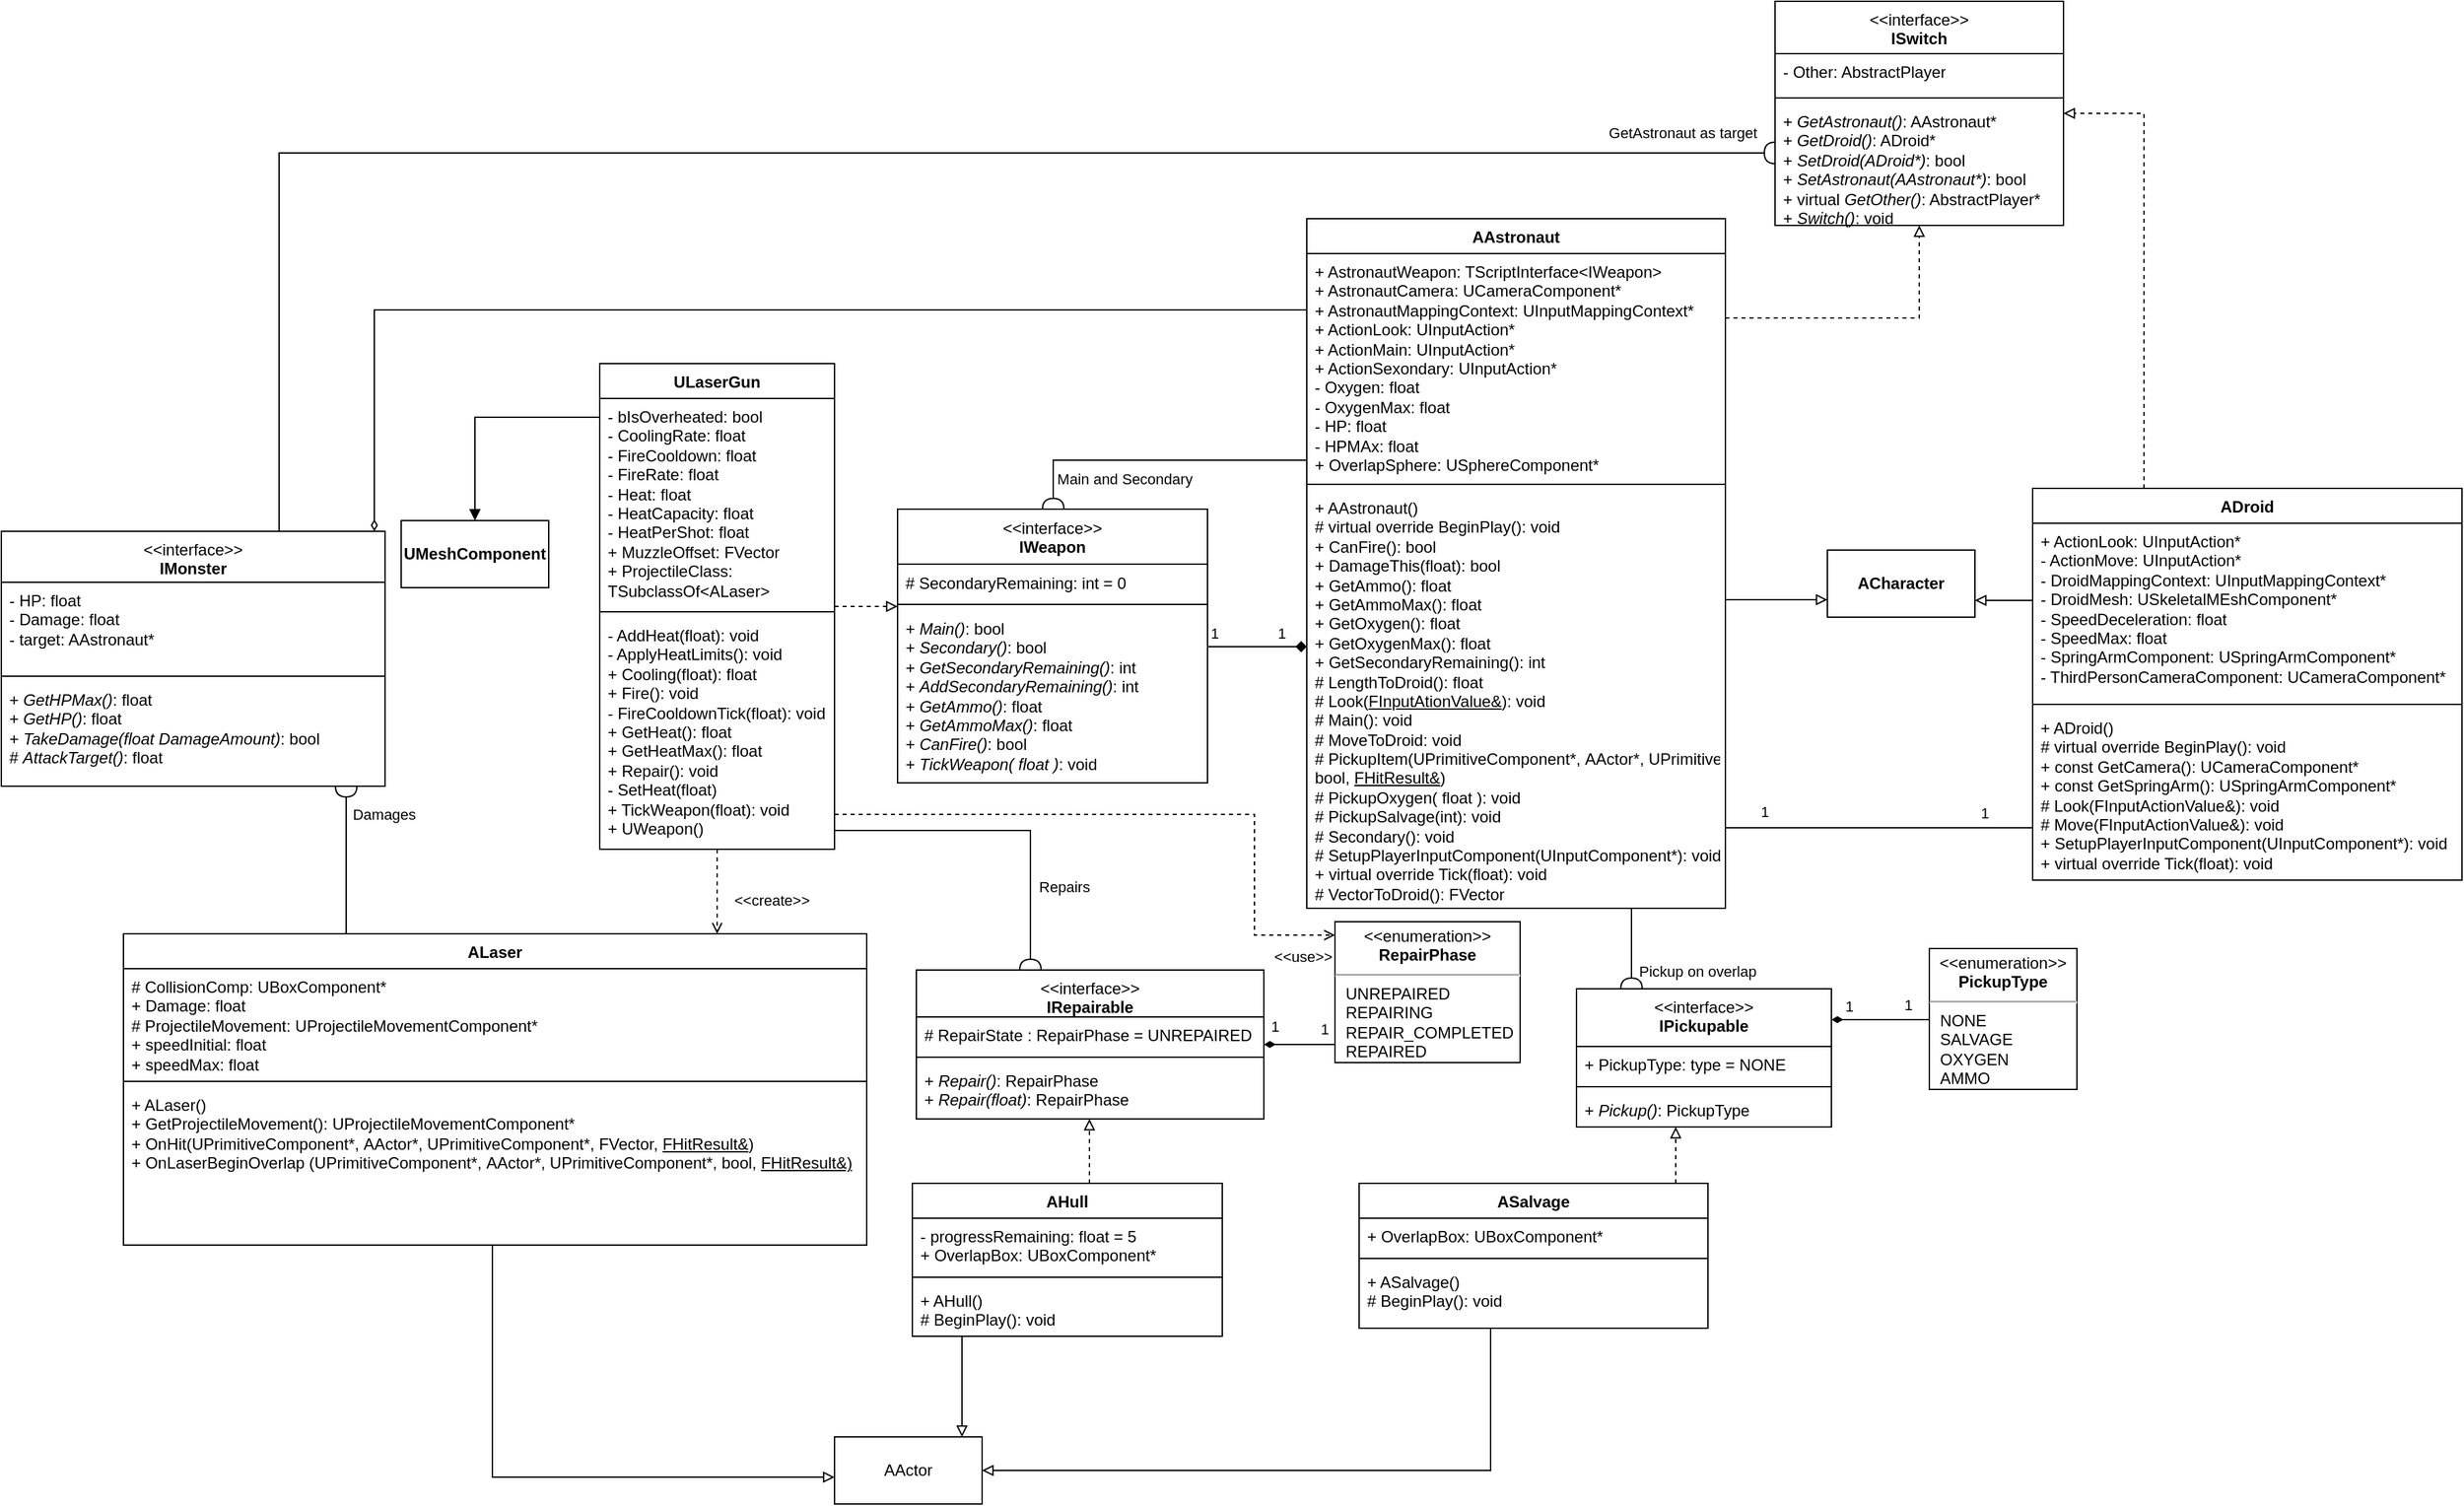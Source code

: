 <mxfile version="24.3.1" type="github">
  <diagram name="Page-1" id="c4acf3e9-155e-7222-9cf6-157b1a14988f">
    <mxGraphModel dx="1878" dy="951" grid="0" gridSize="10" guides="1" tooltips="1" connect="1" arrows="1" fold="1" page="1" pageScale="1" pageWidth="3000" pageHeight="3000" background="none" math="0" shadow="0">
      <root>
        <mxCell id="0" />
        <mxCell id="1" parent="0" />
        <mxCell id="GjGzNpZ6_2Urf7ul3NtA-14" style="edgeStyle=orthogonalEdgeStyle;rounded=0;orthogonalLoop=1;jettySize=auto;html=1;endArrow=block;endFill=0;dashed=1;" parent="1" source="v89CsdgLvt-2hcjP8UX0-1" target="GjGzNpZ6_2Urf7ul3NtA-9" edge="1">
          <mxGeometry relative="1" as="geometry">
            <Array as="points">
              <mxPoint x="1559" y="250" />
              <mxPoint x="1559" y="250" />
            </Array>
          </mxGeometry>
        </mxCell>
        <mxCell id="5UMAS7-7MxUsGcrUEy_Y-5" style="edgeStyle=orthogonalEdgeStyle;rounded=0;orthogonalLoop=1;jettySize=auto;html=1;endArrow=none;endFill=0;startArrow=diamond;startFill=1;" parent="1" source="v89CsdgLvt-2hcjP8UX0-1" target="33zR9iVu8BZnM99QqH7n-1" edge="1">
          <mxGeometry relative="1" as="geometry">
            <Array as="points">
              <mxPoint x="1272" y="495" />
              <mxPoint x="1272" y="495" />
            </Array>
          </mxGeometry>
        </mxCell>
        <mxCell id="5UMAS7-7MxUsGcrUEy_Y-7" value="1" style="edgeLabel;html=1;align=center;verticalAlign=middle;resizable=0;points=[];" parent="5UMAS7-7MxUsGcrUEy_Y-5" vertex="1" connectable="0">
          <mxGeometry x="0.877" y="2" relative="1" as="geometry">
            <mxPoint y="-12" as="offset" />
          </mxGeometry>
        </mxCell>
        <mxCell id="33zR9iVu8BZnM99QqH7n-18" value="1" style="edgeLabel;html=1;align=center;verticalAlign=middle;resizable=0;points=[];" vertex="1" connectable="0" parent="5UMAS7-7MxUsGcrUEy_Y-5">
          <mxGeometry x="-0.713" relative="1" as="geometry">
            <mxPoint x="-9" y="-10" as="offset" />
          </mxGeometry>
        </mxCell>
        <mxCell id="5UMAS7-7MxUsGcrUEy_Y-19" style="edgeStyle=orthogonalEdgeStyle;rounded=0;orthogonalLoop=1;jettySize=auto;html=1;endArrow=block;endFill=0;" parent="1" source="v89CsdgLvt-2hcjP8UX0-1" target="5UMAS7-7MxUsGcrUEy_Y-18" edge="1">
          <mxGeometry relative="1" as="geometry">
            <Array as="points">
              <mxPoint x="1652" y="460" />
              <mxPoint x="1652" y="460" />
            </Array>
          </mxGeometry>
        </mxCell>
        <mxCell id="33zR9iVu8BZnM99QqH7n-13" style="edgeStyle=orthogonalEdgeStyle;rounded=0;orthogonalLoop=1;jettySize=auto;html=1;endArrow=none;endFill=0;" edge="1" parent="1" source="v89CsdgLvt-2hcjP8UX0-1" target="GjGzNpZ6_2Urf7ul3NtA-15">
          <mxGeometry relative="1" as="geometry">
            <Array as="points">
              <mxPoint x="1673" y="630" />
              <mxPoint x="1673" y="630" />
            </Array>
          </mxGeometry>
        </mxCell>
        <mxCell id="33zR9iVu8BZnM99QqH7n-16" value="1" style="edgeLabel;html=1;align=center;verticalAlign=middle;resizable=0;points=[];" vertex="1" connectable="0" parent="33zR9iVu8BZnM99QqH7n-13">
          <mxGeometry x="-0.745" y="2" relative="1" as="geometry">
            <mxPoint y="-10" as="offset" />
          </mxGeometry>
        </mxCell>
        <mxCell id="33zR9iVu8BZnM99QqH7n-17" value="1" style="edgeLabel;html=1;align=center;verticalAlign=middle;resizable=0;points=[];" vertex="1" connectable="0" parent="33zR9iVu8BZnM99QqH7n-13">
          <mxGeometry x="0.661" y="3" relative="1" as="geometry">
            <mxPoint x="3" y="-8" as="offset" />
          </mxGeometry>
        </mxCell>
        <mxCell id="33zR9iVu8BZnM99QqH7n-50" style="edgeStyle=orthogonalEdgeStyle;rounded=0;orthogonalLoop=1;jettySize=auto;html=1;endArrow=halfCircle;endFill=0;" edge="1" parent="1" source="v89CsdgLvt-2hcjP8UX0-1" target="33zR9iVu8BZnM99QqH7n-34">
          <mxGeometry relative="1" as="geometry">
            <Array as="points">
              <mxPoint x="1533" y="708" />
              <mxPoint x="1533" y="708" />
            </Array>
          </mxGeometry>
        </mxCell>
        <mxCell id="33zR9iVu8BZnM99QqH7n-51" value="Pickup on overlap" style="edgeLabel;html=1;align=center;verticalAlign=middle;resizable=0;points=[];" vertex="1" connectable="0" parent="33zR9iVu8BZnM99QqH7n-50">
          <mxGeometry x="0.497" y="2" relative="1" as="geometry">
            <mxPoint x="47" y="2" as="offset" />
          </mxGeometry>
        </mxCell>
        <mxCell id="GjGzNpZ6_2Urf7ul3NtA-9" value="&lt;span style=&quot;font-weight: normal;&quot;&gt;&amp;lt;&amp;lt;interface&amp;gt;&amp;gt;&lt;/span&gt;&lt;div&gt;ISwitch&lt;/div&gt;" style="swimlane;fontStyle=1;align=center;verticalAlign=top;childLayout=stackLayout;horizontal=1;startSize=39;horizontalStack=0;resizeParent=1;resizeParentMax=0;resizeLast=0;collapsible=1;marginBottom=0;whiteSpace=wrap;html=1;" parent="1" vertex="1">
          <mxGeometry x="1640" y="14" width="215" height="167" as="geometry" />
        </mxCell>
        <mxCell id="GjGzNpZ6_2Urf7ul3NtA-10" value="- Other: AbstractPlayer" style="text;strokeColor=none;fillColor=none;align=left;verticalAlign=top;spacingLeft=4;spacingRight=4;overflow=hidden;rotatable=0;points=[[0,0.5],[1,0.5]];portConstraint=eastwest;whiteSpace=wrap;html=1;" parent="GjGzNpZ6_2Urf7ul3NtA-9" vertex="1">
          <mxGeometry y="39" width="215" height="29" as="geometry" />
        </mxCell>
        <mxCell id="GjGzNpZ6_2Urf7ul3NtA-11" value="" style="line;strokeWidth=1;fillColor=none;align=left;verticalAlign=middle;spacingTop=-1;spacingLeft=3;spacingRight=3;rotatable=0;labelPosition=right;points=[];portConstraint=eastwest;strokeColor=inherit;" parent="GjGzNpZ6_2Urf7ul3NtA-9" vertex="1">
          <mxGeometry y="68" width="215" height="8" as="geometry" />
        </mxCell>
        <mxCell id="GjGzNpZ6_2Urf7ul3NtA-12" value="+ &lt;i&gt;GetAstronaut()&lt;/i&gt;: AAstronaut*&lt;div&gt;+ &lt;i&gt;GetDroid()&lt;/i&gt;: ADroid*&lt;/div&gt;&lt;div&gt;+ &lt;i&gt;SetDroid(ADroid*)&lt;/i&gt;: bool&lt;/div&gt;&lt;div&gt;+ &lt;i&gt;SetAstronaut(AAstronaut*)&lt;/i&gt;: bool&lt;/div&gt;&lt;div&gt;+ virtual &lt;i&gt;GetOther()&lt;/i&gt;: AbstractPlayer*&lt;/div&gt;&lt;div&gt;+ &lt;i&gt;Switch()&lt;/i&gt;: void&lt;/div&gt;" style="text;strokeColor=none;fillColor=none;align=left;verticalAlign=top;spacingLeft=4;spacingRight=4;overflow=hidden;rotatable=0;points=[[0,0.5],[1,0.5]];portConstraint=eastwest;whiteSpace=wrap;html=1;" parent="GjGzNpZ6_2Urf7ul3NtA-9" vertex="1">
          <mxGeometry y="76" width="215" height="91" as="geometry" />
        </mxCell>
        <mxCell id="GjGzNpZ6_2Urf7ul3NtA-19" style="edgeStyle=orthogonalEdgeStyle;rounded=0;orthogonalLoop=1;jettySize=auto;html=1;endArrow=block;endFill=0;dashed=1;" parent="1" source="GjGzNpZ6_2Urf7ul3NtA-15" target="GjGzNpZ6_2Urf7ul3NtA-9" edge="1">
          <mxGeometry relative="1" as="geometry">
            <Array as="points">
              <mxPoint x="1915" y="150" />
              <mxPoint x="1915" y="150" />
            </Array>
          </mxGeometry>
        </mxCell>
        <mxCell id="5UMAS7-7MxUsGcrUEy_Y-20" style="edgeStyle=orthogonalEdgeStyle;rounded=0;orthogonalLoop=1;jettySize=auto;html=1;endArrow=block;endFill=0;entryX=1;entryY=0.75;entryDx=0;entryDy=0;" parent="1" source="GjGzNpZ6_2Urf7ul3NtA-15" target="5UMAS7-7MxUsGcrUEy_Y-18" edge="1">
          <mxGeometry relative="1" as="geometry">
            <mxPoint x="1806" y="476" as="targetPoint" />
            <Array as="points">
              <mxPoint x="1806" y="461" />
            </Array>
          </mxGeometry>
        </mxCell>
        <mxCell id="GjGzNpZ6_2Urf7ul3NtA-15" value="ADroid" style="swimlane;fontStyle=1;align=center;verticalAlign=top;childLayout=stackLayout;horizontal=1;startSize=26;horizontalStack=0;resizeParent=1;resizeParentMax=0;resizeLast=0;collapsible=1;marginBottom=0;whiteSpace=wrap;html=1;" parent="1" vertex="1">
          <mxGeometry x="1832" y="377" width="320" height="292" as="geometry" />
        </mxCell>
        <mxCell id="GjGzNpZ6_2Urf7ul3NtA-16" value="+ ActionLook: UInputAction*&lt;div&gt;- ActionMove: UInputAction*&lt;/div&gt;&lt;div&gt;- DroidMappingContext: UInputMappingContext*&lt;/div&gt;&lt;div&gt;- DroidMesh: USkeletalMEshComponent*&lt;/div&gt;&lt;div&gt;- SpeedDeceleration: float&lt;/div&gt;&lt;div&gt;- SpeedMax: float&lt;/div&gt;&lt;div&gt;- SpringArmComponent: USpringArmComponent*&lt;/div&gt;&lt;div&gt;- ThirdPersonCameraComponent: UCameraComponent*&lt;/div&gt;" style="text;strokeColor=none;fillColor=none;align=left;verticalAlign=top;spacingLeft=4;spacingRight=4;overflow=hidden;rotatable=0;points=[[0,0.5],[1,0.5]];portConstraint=eastwest;whiteSpace=wrap;html=1;" parent="GjGzNpZ6_2Urf7ul3NtA-15" vertex="1">
          <mxGeometry y="26" width="320" height="131" as="geometry" />
        </mxCell>
        <mxCell id="GjGzNpZ6_2Urf7ul3NtA-17" value="" style="line;strokeWidth=1;fillColor=none;align=left;verticalAlign=middle;spacingTop=-1;spacingLeft=3;spacingRight=3;rotatable=0;labelPosition=right;points=[];portConstraint=eastwest;strokeColor=inherit;" parent="GjGzNpZ6_2Urf7ul3NtA-15" vertex="1">
          <mxGeometry y="157" width="320" height="8" as="geometry" />
        </mxCell>
        <mxCell id="GjGzNpZ6_2Urf7ul3NtA-18" value="+ ADroid()&lt;div&gt;# virtual override BeginPlay(): void&lt;/div&gt;&lt;div&gt;+ const GetCamera(): UCameraComponent*&lt;/div&gt;&lt;div&gt;+ const GetSpringArm(): USpringArmComponent*&lt;/div&gt;&lt;div&gt;# Look(FInputActionValue&amp;amp;): void&lt;/div&gt;&lt;div&gt;# Move(FInputActionValue&amp;amp;): void&lt;/div&gt;&lt;div&gt;+ SetupPlayerInputComponent(UInputComponent*): void&lt;/div&gt;&lt;div&gt;+ virtual override Tick(float): void&lt;br&gt;&lt;/div&gt;" style="text;strokeColor=none;fillColor=none;align=left;verticalAlign=top;spacingLeft=4;spacingRight=4;overflow=hidden;rotatable=0;points=[[0,0.5],[1,0.5]];portConstraint=eastwest;whiteSpace=wrap;html=1;" parent="GjGzNpZ6_2Urf7ul3NtA-15" vertex="1">
          <mxGeometry y="165" width="320" height="127" as="geometry" />
        </mxCell>
        <mxCell id="5UMAS7-7MxUsGcrUEy_Y-25" style="edgeStyle=orthogonalEdgeStyle;rounded=0;orthogonalLoop=1;jettySize=auto;html=1;endArrow=none;endFill=0;startArrow=diamondThin;startFill=0;" parent="1" source="pTTVUBrMpuXwKr1Ro-rV-5" target="v89CsdgLvt-2hcjP8UX0-1" edge="1">
          <mxGeometry relative="1" as="geometry">
            <Array as="points">
              <mxPoint x="596" y="244" />
              <mxPoint x="1350" y="244" />
            </Array>
          </mxGeometry>
        </mxCell>
        <mxCell id="5UMAS7-7MxUsGcrUEy_Y-26" style="edgeStyle=orthogonalEdgeStyle;rounded=0;orthogonalLoop=1;jettySize=auto;html=1;endArrow=halfCircle;endFill=0;" parent="1" source="pTTVUBrMpuXwKr1Ro-rV-5" target="GjGzNpZ6_2Urf7ul3NtA-9" edge="1">
          <mxGeometry relative="1" as="geometry">
            <Array as="points">
              <mxPoint x="525" y="127" />
            </Array>
          </mxGeometry>
        </mxCell>
        <mxCell id="33zR9iVu8BZnM99QqH7n-11" value="GetAstronaut as target" style="edgeLabel;html=1;align=center;verticalAlign=middle;resizable=0;points=[];" vertex="1" connectable="0" parent="5UMAS7-7MxUsGcrUEy_Y-26">
          <mxGeometry x="0.958" y="-1" relative="1" as="geometry">
            <mxPoint x="-40" y="-16" as="offset" />
          </mxGeometry>
        </mxCell>
        <mxCell id="pTTVUBrMpuXwKr1Ro-rV-5" value="&lt;span style=&quot;font-weight: normal;&quot;&gt;&amp;lt;&amp;lt;interface&amp;gt;&amp;gt;&lt;/span&gt;&lt;div style=&quot;&quot;&gt;IMonster&lt;/div&gt;" style="swimlane;fontStyle=1;align=center;verticalAlign=top;childLayout=stackLayout;horizontal=1;startSize=38;horizontalStack=0;resizeParent=1;resizeParentMax=0;resizeLast=0;collapsible=1;marginBottom=0;whiteSpace=wrap;html=1;" parent="1" vertex="1">
          <mxGeometry x="318" y="409" width="286" height="190" as="geometry" />
        </mxCell>
        <mxCell id="pTTVUBrMpuXwKr1Ro-rV-6" value="- HP: float&lt;div&gt;- Damage: float&lt;/div&gt;&lt;div&gt;- target: AAstronaut*&lt;/div&gt;" style="text;strokeColor=none;fillColor=none;align=left;verticalAlign=top;spacingLeft=4;spacingRight=4;overflow=hidden;rotatable=0;points=[[0,0.5],[1,0.5]];portConstraint=eastwest;whiteSpace=wrap;html=1;" parent="pTTVUBrMpuXwKr1Ro-rV-5" vertex="1">
          <mxGeometry y="38" width="286" height="66" as="geometry" />
        </mxCell>
        <mxCell id="pTTVUBrMpuXwKr1Ro-rV-7" value="" style="line;strokeWidth=1;fillColor=none;align=left;verticalAlign=middle;spacingTop=-1;spacingLeft=3;spacingRight=3;rotatable=0;labelPosition=right;points=[];portConstraint=eastwest;strokeColor=inherit;" parent="pTTVUBrMpuXwKr1Ro-rV-5" vertex="1">
          <mxGeometry y="104" width="286" height="8" as="geometry" />
        </mxCell>
        <mxCell id="pTTVUBrMpuXwKr1Ro-rV-8" value="+ &lt;i&gt;GetHPMax()&lt;/i&gt;: float&lt;div&gt;+ &lt;i&gt;GetHP()&lt;/i&gt;: float&lt;/div&gt;&lt;div&gt;+ &lt;i&gt;TakeDamage(float DamageAmount)&lt;/i&gt;: bool&lt;br&gt;&lt;/div&gt;&lt;div&gt;# &lt;i&gt;AttackTarget()&lt;/i&gt;: float&lt;/div&gt;" style="text;strokeColor=none;fillColor=none;align=left;verticalAlign=top;spacingLeft=4;spacingRight=4;overflow=hidden;rotatable=0;points=[[0,0.5],[1,0.5]];portConstraint=eastwest;whiteSpace=wrap;html=1;" parent="pTTVUBrMpuXwKr1Ro-rV-5" vertex="1">
          <mxGeometry y="112" width="286" height="78" as="geometry" />
        </mxCell>
        <mxCell id="5UMAS7-7MxUsGcrUEy_Y-16" style="edgeStyle=orthogonalEdgeStyle;rounded=0;orthogonalLoop=1;jettySize=auto;html=1;endArrow=open;endFill=0;startArrow=none;startFill=0;dashed=1;" parent="1" source="5UMAS7-7MxUsGcrUEy_Y-1" target="5UMAS7-7MxUsGcrUEy_Y-8" edge="1">
          <mxGeometry relative="1" as="geometry">
            <Array as="points">
              <mxPoint x="812" y="495" />
            </Array>
          </mxGeometry>
        </mxCell>
        <mxCell id="33zR9iVu8BZnM99QqH7n-10" value="&amp;lt;&amp;lt;create&amp;gt;&amp;gt;" style="edgeLabel;html=1;align=center;verticalAlign=middle;resizable=0;points=[];" vertex="1" connectable="0" parent="5UMAS7-7MxUsGcrUEy_Y-16">
          <mxGeometry x="0.659" y="3" relative="1" as="geometry">
            <mxPoint x="37" y="-15" as="offset" />
          </mxGeometry>
        </mxCell>
        <mxCell id="5UMAS7-7MxUsGcrUEy_Y-22" style="edgeStyle=orthogonalEdgeStyle;rounded=0;orthogonalLoop=1;jettySize=auto;html=1;endArrow=block;endFill=1;" parent="1" source="5UMAS7-7MxUsGcrUEy_Y-1" target="5UMAS7-7MxUsGcrUEy_Y-21" edge="1">
          <mxGeometry relative="1" as="geometry">
            <Array as="points">
              <mxPoint x="671" y="324" />
            </Array>
          </mxGeometry>
        </mxCell>
        <mxCell id="33zR9iVu8BZnM99QqH7n-5" style="edgeStyle=orthogonalEdgeStyle;rounded=0;orthogonalLoop=1;jettySize=auto;html=1;endArrow=block;endFill=0;dashed=1;" edge="1" parent="1" source="5UMAS7-7MxUsGcrUEy_Y-1" target="33zR9iVu8BZnM99QqH7n-1">
          <mxGeometry relative="1" as="geometry">
            <Array as="points">
              <mxPoint x="828" y="494" />
              <mxPoint x="828" y="494" />
            </Array>
          </mxGeometry>
        </mxCell>
        <mxCell id="33zR9iVu8BZnM99QqH7n-27" style="edgeStyle=orthogonalEdgeStyle;rounded=0;orthogonalLoop=1;jettySize=auto;html=1;dashed=1;endArrow=open;endFill=0;" edge="1" parent="1" source="5UMAS7-7MxUsGcrUEy_Y-1" target="33zR9iVu8BZnM99QqH7n-23">
          <mxGeometry relative="1" as="geometry">
            <Array as="points">
              <mxPoint x="1252" y="620" />
              <mxPoint x="1252" y="710" />
            </Array>
          </mxGeometry>
        </mxCell>
        <mxCell id="33zR9iVu8BZnM99QqH7n-29" value="&amp;lt;&amp;lt;use&amp;gt;&amp;gt;" style="edgeLabel;html=1;align=center;verticalAlign=middle;resizable=0;points=[];" vertex="1" connectable="0" parent="33zR9iVu8BZnM99QqH7n-27">
          <mxGeometry x="0.77" y="-1" relative="1" as="geometry">
            <mxPoint x="29" y="15" as="offset" />
          </mxGeometry>
        </mxCell>
        <mxCell id="5UMAS7-7MxUsGcrUEy_Y-1" value="ULaserGun" style="swimlane;fontStyle=1;align=center;verticalAlign=top;childLayout=stackLayout;horizontal=1;startSize=26;horizontalStack=0;resizeParent=1;resizeParentMax=0;resizeLast=0;collapsible=1;marginBottom=0;whiteSpace=wrap;html=1;" parent="1" vertex="1">
          <mxGeometry x="764" y="284" width="175" height="362" as="geometry" />
        </mxCell>
        <mxCell id="5UMAS7-7MxUsGcrUEy_Y-2" value="&lt;div&gt;- bIsOverheated: bool&lt;/div&gt;&lt;div&gt;- CoolingRate: float&lt;/div&gt;&lt;div&gt;- FireCooldown: float&lt;/div&gt;&lt;div&gt;- FireRate: float&lt;/div&gt;&lt;div&gt;- Heat: float&lt;/div&gt;&lt;div&gt;- HeatCapacity: float&lt;/div&gt;&lt;div&gt;- HeatPerShot: float&lt;/div&gt;&lt;div&gt;+ MuzzleOffset: FVector&lt;/div&gt;&lt;div&gt;+ ProjectileClass: TSubclassOf&amp;lt;ALaser&amp;gt;&lt;br&gt;&lt;/div&gt;" style="text;strokeColor=none;fillColor=none;align=left;verticalAlign=top;spacingLeft=4;spacingRight=4;overflow=hidden;rotatable=0;points=[[0,0.5],[1,0.5]];portConstraint=eastwest;whiteSpace=wrap;html=1;" parent="5UMAS7-7MxUsGcrUEy_Y-1" vertex="1">
          <mxGeometry y="26" width="175" height="155" as="geometry" />
        </mxCell>
        <mxCell id="5UMAS7-7MxUsGcrUEy_Y-3" value="" style="line;strokeWidth=1;fillColor=none;align=left;verticalAlign=middle;spacingTop=-1;spacingLeft=3;spacingRight=3;rotatable=0;labelPosition=right;points=[];portConstraint=eastwest;strokeColor=inherit;" parent="5UMAS7-7MxUsGcrUEy_Y-1" vertex="1">
          <mxGeometry y="181" width="175" height="8" as="geometry" />
        </mxCell>
        <mxCell id="5UMAS7-7MxUsGcrUEy_Y-4" value="- AddHeat(float): void&lt;div&gt;- ApplyHeatLimits(): void&lt;/div&gt;&lt;div&gt;+ Cooling(float): float&lt;/div&gt;&lt;div&gt;+ Fire(): void&lt;/div&gt;&lt;div&gt;- FireCooldownTick(float): void&lt;/div&gt;&lt;div&gt;+ GetHeat(): float&lt;/div&gt;&lt;div&gt;+ GetHeatMax(): float&lt;/div&gt;&lt;div&gt;+ Repair(): void&lt;/div&gt;&lt;div&gt;- SetHeat(float)&lt;/div&gt;&lt;div&gt;+ TickWeapon(float): void&lt;/div&gt;&lt;div&gt;+ UWeapon()&lt;/div&gt;" style="text;strokeColor=none;fillColor=none;align=left;verticalAlign=top;spacingLeft=4;spacingRight=4;overflow=hidden;rotatable=0;points=[[0,0.5],[1,0.5]];portConstraint=eastwest;whiteSpace=wrap;html=1;" parent="5UMAS7-7MxUsGcrUEy_Y-1" vertex="1">
          <mxGeometry y="189" width="175" height="173" as="geometry" />
        </mxCell>
        <mxCell id="5UMAS7-7MxUsGcrUEy_Y-17" style="edgeStyle=orthogonalEdgeStyle;rounded=0;orthogonalLoop=1;jettySize=auto;html=1;endArrow=halfCircle;endFill=0;" parent="1" source="5UMAS7-7MxUsGcrUEy_Y-8" target="pTTVUBrMpuXwKr1Ro-rV-5" edge="1">
          <mxGeometry relative="1" as="geometry">
            <Array as="points">
              <mxPoint x="575" y="654" />
              <mxPoint x="575" y="654" />
            </Array>
          </mxGeometry>
        </mxCell>
        <mxCell id="33zR9iVu8BZnM99QqH7n-9" value="Damages" style="edgeLabel;html=1;align=center;verticalAlign=middle;resizable=0;points=[];" vertex="1" connectable="0" parent="5UMAS7-7MxUsGcrUEy_Y-17">
          <mxGeometry x="0.627" y="1" relative="1" as="geometry">
            <mxPoint x="29" as="offset" />
          </mxGeometry>
        </mxCell>
        <mxCell id="5UMAS7-7MxUsGcrUEy_Y-24" style="edgeStyle=orthogonalEdgeStyle;rounded=0;orthogonalLoop=1;jettySize=auto;html=1;endArrow=block;endFill=0;" parent="1" source="5UMAS7-7MxUsGcrUEy_Y-8" target="5UMAS7-7MxUsGcrUEy_Y-23" edge="1">
          <mxGeometry relative="1" as="geometry">
            <Array as="points">
              <mxPoint x="684" y="1114" />
            </Array>
          </mxGeometry>
        </mxCell>
        <mxCell id="5UMAS7-7MxUsGcrUEy_Y-8" value="ALaser" style="swimlane;fontStyle=1;align=center;verticalAlign=top;childLayout=stackLayout;horizontal=1;startSize=26;horizontalStack=0;resizeParent=1;resizeParentMax=0;resizeLast=0;collapsible=1;marginBottom=0;whiteSpace=wrap;html=1;" parent="1" vertex="1">
          <mxGeometry x="409" y="709" width="554" height="232" as="geometry" />
        </mxCell>
        <mxCell id="5UMAS7-7MxUsGcrUEy_Y-9" value="# CollisionComp: UBoxComponent*&lt;div&gt;+ Damage: float&lt;/div&gt;&lt;div&gt;# ProjectileMovement: UProjectileMovementComponent*&lt;/div&gt;&lt;div&gt;+ speedInitial: float&lt;/div&gt;&lt;div&gt;+ speedMax: float&lt;/div&gt;" style="text;strokeColor=none;fillColor=none;align=left;verticalAlign=top;spacingLeft=4;spacingRight=4;overflow=hidden;rotatable=0;points=[[0,0.5],[1,0.5]];portConstraint=eastwest;whiteSpace=wrap;html=1;" parent="5UMAS7-7MxUsGcrUEy_Y-8" vertex="1">
          <mxGeometry y="26" width="554" height="80" as="geometry" />
        </mxCell>
        <mxCell id="5UMAS7-7MxUsGcrUEy_Y-10" value="" style="line;strokeWidth=1;fillColor=none;align=left;verticalAlign=middle;spacingTop=-1;spacingLeft=3;spacingRight=3;rotatable=0;labelPosition=right;points=[];portConstraint=eastwest;strokeColor=inherit;" parent="5UMAS7-7MxUsGcrUEy_Y-8" vertex="1">
          <mxGeometry y="106" width="554" height="8" as="geometry" />
        </mxCell>
        <mxCell id="5UMAS7-7MxUsGcrUEy_Y-11" value="+ ALaser()&lt;div&gt;+ GetProjectileMovement():&amp;nbsp;UProjectileMovementComponent*&lt;/div&gt;&lt;div&gt;+ OnHit(UPrimitiveComponent*,&amp;nbsp;AActor*,&amp;nbsp;UPrimitiveComponent*, FVector, &lt;u&gt;FHitResult&amp;amp;&lt;/u&gt;)&lt;/div&gt;&lt;div&gt;+ OnLaserBeginOverlap (UPrimitiveComponent*,&amp;nbsp;AActor*,&amp;nbsp;UPrimitiveComponent*, bool,&amp;nbsp;&lt;u style=&quot;background-color: initial;&quot;&gt;FHitResult&amp;amp;)&lt;/u&gt;&lt;/div&gt;" style="text;strokeColor=none;fillColor=none;align=left;verticalAlign=top;spacingLeft=4;spacingRight=4;overflow=hidden;rotatable=0;points=[[0,0.5],[1,0.5]];portConstraint=eastwest;whiteSpace=wrap;html=1;" parent="5UMAS7-7MxUsGcrUEy_Y-8" vertex="1">
          <mxGeometry y="114" width="554" height="118" as="geometry" />
        </mxCell>
        <mxCell id="5UMAS7-7MxUsGcrUEy_Y-18" value="&lt;b&gt;ACharacter&lt;/b&gt;" style="html=1;whiteSpace=wrap;" parent="1" vertex="1">
          <mxGeometry x="1679" y="423" width="110" height="50" as="geometry" />
        </mxCell>
        <mxCell id="5UMAS7-7MxUsGcrUEy_Y-21" value="&lt;b&gt;UMeshComponent&lt;/b&gt;" style="html=1;whiteSpace=wrap;" parent="1" vertex="1">
          <mxGeometry x="616" y="401" width="110" height="50" as="geometry" />
        </mxCell>
        <mxCell id="5UMAS7-7MxUsGcrUEy_Y-23" value="AActor" style="html=1;whiteSpace=wrap;" parent="1" vertex="1">
          <mxGeometry x="939" y="1084" width="110" height="50" as="geometry" />
        </mxCell>
        <mxCell id="33zR9iVu8BZnM99QqH7n-1" value="&lt;span style=&quot;font-weight: normal;&quot;&gt;&amp;lt;&amp;lt;interface&amp;gt;&amp;gt;&lt;/span&gt;&lt;div&gt;IWeapon&lt;/div&gt;" style="swimlane;fontStyle=1;align=center;verticalAlign=top;childLayout=stackLayout;horizontal=1;startSize=41;horizontalStack=0;resizeParent=1;resizeParentMax=0;resizeLast=0;collapsible=1;marginBottom=0;whiteSpace=wrap;html=1;" vertex="1" parent="1">
          <mxGeometry x="986" y="392.5" width="231" height="204" as="geometry" />
        </mxCell>
        <mxCell id="33zR9iVu8BZnM99QqH7n-2" value="# SecondaryRemaining: int = 0" style="text;strokeColor=none;fillColor=none;align=left;verticalAlign=top;spacingLeft=4;spacingRight=4;overflow=hidden;rotatable=0;points=[[0,0.5],[1,0.5]];portConstraint=eastwest;whiteSpace=wrap;html=1;" vertex="1" parent="33zR9iVu8BZnM99QqH7n-1">
          <mxGeometry y="41" width="231" height="26" as="geometry" />
        </mxCell>
        <mxCell id="33zR9iVu8BZnM99QqH7n-3" value="" style="line;strokeWidth=1;fillColor=none;align=left;verticalAlign=middle;spacingTop=-1;spacingLeft=3;spacingRight=3;rotatable=0;labelPosition=right;points=[];portConstraint=eastwest;strokeColor=inherit;" vertex="1" parent="33zR9iVu8BZnM99QqH7n-1">
          <mxGeometry y="67" width="231" height="8" as="geometry" />
        </mxCell>
        <mxCell id="33zR9iVu8BZnM99QqH7n-4" value="+ &lt;i&gt;Main()&lt;/i&gt;: bool&lt;div&gt;+ &lt;i&gt;Secondary()&lt;/i&gt;: bool&lt;/div&gt;&lt;div&gt;+ &lt;i&gt;GetSecondaryRemaining()&lt;/i&gt;: int&lt;/div&gt;&lt;div&gt;+ &lt;i&gt;AddSecondaryRemaining()&lt;/i&gt;: int&lt;/div&gt;&lt;div&gt;+ &lt;i&gt;GetAmmo()&lt;/i&gt;: float&lt;/div&gt;&lt;div&gt;+ &lt;i&gt;GetAmmoMax()&lt;/i&gt;: float&lt;/div&gt;&lt;div&gt;+ &lt;i&gt;CanFire()&lt;/i&gt;: bool&lt;/div&gt;&lt;div&gt;+ &lt;i&gt;TickWeapon(&amp;nbsp;&lt;/i&gt;&lt;span style=&quot;background-color: initial;&quot;&gt;&lt;i&gt;float )&lt;/i&gt;: void&lt;/span&gt;&lt;/div&gt;" style="text;strokeColor=none;fillColor=none;align=left;verticalAlign=top;spacingLeft=4;spacingRight=4;overflow=hidden;rotatable=0;points=[[0,0.5],[1,0.5]];portConstraint=eastwest;whiteSpace=wrap;html=1;" vertex="1" parent="33zR9iVu8BZnM99QqH7n-1">
          <mxGeometry y="75" width="231" height="129" as="geometry" />
        </mxCell>
        <mxCell id="33zR9iVu8BZnM99QqH7n-24" style="edgeStyle=orthogonalEdgeStyle;rounded=0;orthogonalLoop=1;jettySize=auto;html=1;entryX=0;entryY=0.5;entryDx=0;entryDy=0;startArrow=diamondThin;startFill=1;endArrow=none;endFill=0;" edge="1" parent="1" source="33zR9iVu8BZnM99QqH7n-19" target="33zR9iVu8BZnM99QqH7n-23">
          <mxGeometry relative="1" as="geometry">
            <Array as="points">
              <mxPoint x="1322" y="792" />
            </Array>
          </mxGeometry>
        </mxCell>
        <mxCell id="33zR9iVu8BZnM99QqH7n-46" value="1" style="edgeLabel;html=1;align=center;verticalAlign=middle;resizable=0;points=[];" vertex="1" connectable="0" parent="33zR9iVu8BZnM99QqH7n-24">
          <mxGeometry x="-0.717" relative="1" as="geometry">
            <mxPoint x="-8" y="-14" as="offset" />
          </mxGeometry>
        </mxCell>
        <mxCell id="33zR9iVu8BZnM99QqH7n-47" value="1" style="edgeLabel;html=1;align=center;verticalAlign=middle;resizable=0;points=[];" vertex="1" connectable="0" parent="33zR9iVu8BZnM99QqH7n-24">
          <mxGeometry x="-0.279" y="-2" relative="1" as="geometry">
            <mxPoint x="4" y="-14" as="offset" />
          </mxGeometry>
        </mxCell>
        <mxCell id="33zR9iVu8BZnM99QqH7n-19" value="&lt;span style=&quot;font-weight: normal;&quot;&gt;&amp;lt;&amp;lt;interface&amp;gt;&amp;gt;&lt;/span&gt;&lt;div&gt;IRepairable&lt;/div&gt;" style="swimlane;fontStyle=1;align=center;verticalAlign=top;childLayout=stackLayout;horizontal=1;startSize=35;horizontalStack=0;resizeParent=1;resizeParentMax=0;resizeLast=0;collapsible=1;marginBottom=0;whiteSpace=wrap;html=1;" vertex="1" parent="1">
          <mxGeometry x="1000" y="736" width="259" height="111" as="geometry" />
        </mxCell>
        <mxCell id="33zR9iVu8BZnM99QqH7n-20" value="# RepairState : RepairPhase = UNREPAIRED" style="text;strokeColor=none;fillColor=none;align=left;verticalAlign=top;spacingLeft=4;spacingRight=4;overflow=hidden;rotatable=0;points=[[0,0.5],[1,0.5]];portConstraint=eastwest;whiteSpace=wrap;html=1;" vertex="1" parent="33zR9iVu8BZnM99QqH7n-19">
          <mxGeometry y="35" width="259" height="26" as="geometry" />
        </mxCell>
        <mxCell id="33zR9iVu8BZnM99QqH7n-21" value="" style="line;strokeWidth=1;fillColor=none;align=left;verticalAlign=middle;spacingTop=-1;spacingLeft=3;spacingRight=3;rotatable=0;labelPosition=right;points=[];portConstraint=eastwest;strokeColor=inherit;" vertex="1" parent="33zR9iVu8BZnM99QqH7n-19">
          <mxGeometry y="61" width="259" height="8" as="geometry" />
        </mxCell>
        <mxCell id="33zR9iVu8BZnM99QqH7n-22" value="+&amp;nbsp;&lt;i&gt;Repair()&lt;/i&gt;: RepairPhase&lt;div&gt;+&amp;nbsp;&lt;i&gt;Repair(float)&lt;/i&gt;: RepairPhase&lt;/div&gt;" style="text;strokeColor=none;fillColor=none;align=left;verticalAlign=top;spacingLeft=4;spacingRight=4;overflow=hidden;rotatable=0;points=[[0,0.5],[1,0.5]];portConstraint=eastwest;whiteSpace=wrap;html=1;" vertex="1" parent="33zR9iVu8BZnM99QqH7n-19">
          <mxGeometry y="69" width="259" height="42" as="geometry" />
        </mxCell>
        <mxCell id="33zR9iVu8BZnM99QqH7n-23" value="&lt;p style=&quot;margin:0px;margin-top:4px;text-align:center;&quot;&gt;&amp;lt;&amp;lt;enumeration&amp;gt;&amp;gt;&lt;br&gt;&lt;b&gt;RepairPhase&lt;/b&gt;&lt;/p&gt;&lt;hr&gt;&lt;p style=&quot;margin:0px;margin-left:8px;text-align:left;&quot;&gt;UNREPAIRED&lt;/p&gt;&lt;p style=&quot;margin:0px;margin-left:8px;text-align:left;&quot;&gt;REPAIRING&lt;/p&gt;&lt;p style=&quot;margin:0px;margin-left:8px;text-align:left;&quot;&gt;REPAIR_COMPLETED&lt;/p&gt;&lt;p style=&quot;margin:0px;margin-left:8px;text-align:left;&quot;&gt;REPAIRED&lt;/p&gt;" style="shape=rect;html=1;overflow=fill;whiteSpace=wrap;" vertex="1" parent="1">
          <mxGeometry x="1312" y="700" width="138" height="105" as="geometry" />
        </mxCell>
        <mxCell id="33zR9iVu8BZnM99QqH7n-25" style="edgeStyle=orthogonalEdgeStyle;rounded=0;orthogonalLoop=1;jettySize=auto;html=1;endArrow=halfCircle;endFill=0;" edge="1" parent="1" source="5UMAS7-7MxUsGcrUEy_Y-1" target="33zR9iVu8BZnM99QqH7n-19">
          <mxGeometry relative="1" as="geometry">
            <Array as="points">
              <mxPoint x="1085" y="632" />
            </Array>
          </mxGeometry>
        </mxCell>
        <mxCell id="33zR9iVu8BZnM99QqH7n-26" value="Repairs" style="edgeLabel;html=1;align=center;verticalAlign=middle;resizable=0;points=[];" vertex="1" connectable="0" parent="33zR9iVu8BZnM99QqH7n-25">
          <mxGeometry x="0.312" y="3" relative="1" as="geometry">
            <mxPoint x="22" y="24" as="offset" />
          </mxGeometry>
        </mxCell>
        <mxCell id="33zR9iVu8BZnM99QqH7n-57" style="edgeStyle=orthogonalEdgeStyle;rounded=0;orthogonalLoop=1;jettySize=auto;html=1;endArrow=block;endFill=0;" edge="1" parent="1" source="33zR9iVu8BZnM99QqH7n-30" target="5UMAS7-7MxUsGcrUEy_Y-23">
          <mxGeometry relative="1" as="geometry">
            <Array as="points">
              <mxPoint x="1034" y="1057" />
              <mxPoint x="1034" y="1057" />
            </Array>
          </mxGeometry>
        </mxCell>
        <mxCell id="33zR9iVu8BZnM99QqH7n-60" style="edgeStyle=orthogonalEdgeStyle;rounded=0;orthogonalLoop=1;jettySize=auto;html=1;endArrow=block;endFill=0;dashed=1;" edge="1" parent="1" source="33zR9iVu8BZnM99QqH7n-30" target="33zR9iVu8BZnM99QqH7n-19">
          <mxGeometry relative="1" as="geometry">
            <Array as="points">
              <mxPoint x="1129" y="879" />
              <mxPoint x="1129" y="879" />
            </Array>
          </mxGeometry>
        </mxCell>
        <mxCell id="33zR9iVu8BZnM99QqH7n-30" value="AHull" style="swimlane;fontStyle=1;align=center;verticalAlign=top;childLayout=stackLayout;horizontal=1;startSize=26;horizontalStack=0;resizeParent=1;resizeParentMax=0;resizeLast=0;collapsible=1;marginBottom=0;whiteSpace=wrap;html=1;" vertex="1" parent="1">
          <mxGeometry x="997" y="895" width="231" height="114" as="geometry" />
        </mxCell>
        <mxCell id="33zR9iVu8BZnM99QqH7n-31" value="&lt;div&gt;- progressRemaining: float = 5&lt;/div&gt;+ OverlapBox:&amp;nbsp;UBoxComponent*" style="text;strokeColor=none;fillColor=none;align=left;verticalAlign=top;spacingLeft=4;spacingRight=4;overflow=hidden;rotatable=0;points=[[0,0.5],[1,0.5]];portConstraint=eastwest;whiteSpace=wrap;html=1;" vertex="1" parent="33zR9iVu8BZnM99QqH7n-30">
          <mxGeometry y="26" width="231" height="40" as="geometry" />
        </mxCell>
        <mxCell id="33zR9iVu8BZnM99QqH7n-32" value="" style="line;strokeWidth=1;fillColor=none;align=left;verticalAlign=middle;spacingTop=-1;spacingLeft=3;spacingRight=3;rotatable=0;labelPosition=right;points=[];portConstraint=eastwest;strokeColor=inherit;" vertex="1" parent="33zR9iVu8BZnM99QqH7n-30">
          <mxGeometry y="66" width="231" height="8" as="geometry" />
        </mxCell>
        <mxCell id="33zR9iVu8BZnM99QqH7n-33" value="&lt;div&gt;+ AHull()&lt;/div&gt;# BeginPlay(): void" style="text;strokeColor=none;fillColor=none;align=left;verticalAlign=top;spacingLeft=4;spacingRight=4;overflow=hidden;rotatable=0;points=[[0,0.5],[1,0.5]];portConstraint=eastwest;whiteSpace=wrap;html=1;" vertex="1" parent="33zR9iVu8BZnM99QqH7n-30">
          <mxGeometry y="74" width="231" height="40" as="geometry" />
        </mxCell>
        <mxCell id="33zR9iVu8BZnM99QqH7n-45" style="edgeStyle=orthogonalEdgeStyle;rounded=0;orthogonalLoop=1;jettySize=auto;html=1;endArrow=none;endFill=0;startArrow=diamondThin;startFill=1;" edge="1" parent="1" source="33zR9iVu8BZnM99QqH7n-34" target="33zR9iVu8BZnM99QqH7n-44">
          <mxGeometry relative="1" as="geometry">
            <Array as="points">
              <mxPoint x="1699" y="773" />
              <mxPoint x="1699" y="773" />
            </Array>
          </mxGeometry>
        </mxCell>
        <mxCell id="33zR9iVu8BZnM99QqH7n-48" value="1" style="edgeLabel;html=1;align=center;verticalAlign=middle;resizable=0;points=[];" vertex="1" connectable="0" parent="33zR9iVu8BZnM99QqH7n-45">
          <mxGeometry x="-0.598" relative="1" as="geometry">
            <mxPoint x="-2" y="-10" as="offset" />
          </mxGeometry>
        </mxCell>
        <mxCell id="33zR9iVu8BZnM99QqH7n-49" value="1" style="edgeLabel;html=1;align=center;verticalAlign=middle;resizable=0;points=[];" vertex="1" connectable="0" parent="33zR9iVu8BZnM99QqH7n-45">
          <mxGeometry x="0.622" y="3" relative="1" as="geometry">
            <mxPoint x="-2" y="-8" as="offset" />
          </mxGeometry>
        </mxCell>
        <mxCell id="33zR9iVu8BZnM99QqH7n-34" value="&lt;div&gt;&lt;span style=&quot;font-weight: normal;&quot;&gt;&amp;lt;&amp;lt;interface&amp;gt;&amp;gt;&lt;/span&gt;&lt;/div&gt;IPickupable" style="swimlane;fontStyle=1;align=center;verticalAlign=top;childLayout=stackLayout;horizontal=1;startSize=43;horizontalStack=0;resizeParent=1;resizeParentMax=0;resizeLast=0;collapsible=1;marginBottom=0;whiteSpace=wrap;html=1;" vertex="1" parent="1">
          <mxGeometry x="1492" y="750" width="190" height="103" as="geometry" />
        </mxCell>
        <mxCell id="33zR9iVu8BZnM99QqH7n-35" value="+ PickupType: type = NONE" style="text;strokeColor=none;fillColor=none;align=left;verticalAlign=top;spacingLeft=4;spacingRight=4;overflow=hidden;rotatable=0;points=[[0,0.5],[1,0.5]];portConstraint=eastwest;whiteSpace=wrap;html=1;" vertex="1" parent="33zR9iVu8BZnM99QqH7n-34">
          <mxGeometry y="43" width="190" height="26" as="geometry" />
        </mxCell>
        <mxCell id="33zR9iVu8BZnM99QqH7n-36" value="" style="line;strokeWidth=1;fillColor=none;align=left;verticalAlign=middle;spacingTop=-1;spacingLeft=3;spacingRight=3;rotatable=0;labelPosition=right;points=[];portConstraint=eastwest;strokeColor=inherit;" vertex="1" parent="33zR9iVu8BZnM99QqH7n-34">
          <mxGeometry y="69" width="190" height="8" as="geometry" />
        </mxCell>
        <mxCell id="33zR9iVu8BZnM99QqH7n-37" value="+&amp;nbsp;&lt;i&gt;Pickup()&lt;/i&gt;:&amp;nbsp;PickupType" style="text;strokeColor=none;fillColor=none;align=left;verticalAlign=top;spacingLeft=4;spacingRight=4;overflow=hidden;rotatable=0;points=[[0,0.5],[1,0.5]];portConstraint=eastwest;whiteSpace=wrap;html=1;" vertex="1" parent="33zR9iVu8BZnM99QqH7n-34">
          <mxGeometry y="77" width="190" height="26" as="geometry" />
        </mxCell>
        <mxCell id="33zR9iVu8BZnM99QqH7n-44" value="&lt;p style=&quot;margin:0px;margin-top:4px;text-align:center;&quot;&gt;&amp;lt;&amp;lt;enumeration&amp;gt;&amp;gt;&lt;br&gt;&lt;span style=&quot;text-align: left; background-color: initial;&quot;&gt;&lt;b&gt;PickupType&lt;/b&gt;&lt;/span&gt;&lt;/p&gt;&lt;hr&gt;&lt;p style=&quot;margin:0px;margin-left:8px;text-align:left;&quot;&gt;NONE&lt;/p&gt;&lt;p style=&quot;margin:0px;margin-left:8px;text-align:left;&quot;&gt;SALVAGE&lt;/p&gt;&lt;p style=&quot;margin:0px;margin-left:8px;text-align:left;&quot;&gt;OXYGEN&lt;/p&gt;&lt;p style=&quot;margin:0px;margin-left:8px;text-align:left;&quot;&gt;AMMO&lt;/p&gt;" style="shape=rect;html=1;overflow=fill;whiteSpace=wrap;" vertex="1" parent="1">
          <mxGeometry x="1755" y="720" width="110" height="105" as="geometry" />
        </mxCell>
        <mxCell id="33zR9iVu8BZnM99QqH7n-58" style="edgeStyle=orthogonalEdgeStyle;rounded=0;orthogonalLoop=1;jettySize=auto;html=1;endArrow=block;endFill=0;" edge="1" parent="1" source="33zR9iVu8BZnM99QqH7n-52" target="5UMAS7-7MxUsGcrUEy_Y-23">
          <mxGeometry relative="1" as="geometry">
            <Array as="points">
              <mxPoint x="1428" y="1109" />
            </Array>
          </mxGeometry>
        </mxCell>
        <mxCell id="33zR9iVu8BZnM99QqH7n-59" style="edgeStyle=orthogonalEdgeStyle;rounded=0;orthogonalLoop=1;jettySize=auto;html=1;endArrow=block;endFill=0;dashed=1;" edge="1" parent="1" source="33zR9iVu8BZnM99QqH7n-52" target="33zR9iVu8BZnM99QqH7n-34">
          <mxGeometry relative="1" as="geometry">
            <Array as="points">
              <mxPoint x="1566" y="869" />
              <mxPoint x="1566" y="869" />
            </Array>
          </mxGeometry>
        </mxCell>
        <mxCell id="33zR9iVu8BZnM99QqH7n-52" value="ASalvage" style="swimlane;fontStyle=1;align=center;verticalAlign=top;childLayout=stackLayout;horizontal=1;startSize=26;horizontalStack=0;resizeParent=1;resizeParentMax=0;resizeLast=0;collapsible=1;marginBottom=0;whiteSpace=wrap;html=1;" vertex="1" parent="1">
          <mxGeometry x="1330" y="895" width="260" height="108" as="geometry" />
        </mxCell>
        <mxCell id="33zR9iVu8BZnM99QqH7n-53" value="+ OverlapBox:&amp;nbsp;UBoxComponent*" style="text;strokeColor=none;fillColor=none;align=left;verticalAlign=top;spacingLeft=4;spacingRight=4;overflow=hidden;rotatable=0;points=[[0,0.5],[1,0.5]];portConstraint=eastwest;whiteSpace=wrap;html=1;" vertex="1" parent="33zR9iVu8BZnM99QqH7n-52">
          <mxGeometry y="26" width="260" height="26" as="geometry" />
        </mxCell>
        <mxCell id="33zR9iVu8BZnM99QqH7n-54" value="" style="line;strokeWidth=1;fillColor=none;align=left;verticalAlign=middle;spacingTop=-1;spacingLeft=3;spacingRight=3;rotatable=0;labelPosition=right;points=[];portConstraint=eastwest;strokeColor=inherit;" vertex="1" parent="33zR9iVu8BZnM99QqH7n-52">
          <mxGeometry y="52" width="260" height="8" as="geometry" />
        </mxCell>
        <mxCell id="33zR9iVu8BZnM99QqH7n-55" value="&lt;div&gt;+ ASalvage()&lt;/div&gt;# BeginPlay(): void" style="text;strokeColor=none;fillColor=none;align=left;verticalAlign=top;spacingLeft=4;spacingRight=4;overflow=hidden;rotatable=0;points=[[0,0.5],[1,0.5]];portConstraint=eastwest;whiteSpace=wrap;html=1;" vertex="1" parent="33zR9iVu8BZnM99QqH7n-52">
          <mxGeometry y="60" width="260" height="48" as="geometry" />
        </mxCell>
        <mxCell id="33zR9iVu8BZnM99QqH7n-67" style="edgeStyle=orthogonalEdgeStyle;rounded=0;orthogonalLoop=1;jettySize=auto;html=1;endArrow=halfCircle;endFill=0;" edge="1" parent="1" source="v89CsdgLvt-2hcjP8UX0-1" target="33zR9iVu8BZnM99QqH7n-1">
          <mxGeometry relative="1" as="geometry">
            <Array as="points">
              <mxPoint x="1102" y="356" />
            </Array>
          </mxGeometry>
        </mxCell>
        <mxCell id="33zR9iVu8BZnM99QqH7n-68" value="Main and Secondary" style="edgeLabel;html=1;align=center;verticalAlign=middle;resizable=0;points=[];" vertex="1" connectable="0" parent="33zR9iVu8BZnM99QqH7n-67">
          <mxGeometry x="0.466" y="-2" relative="1" as="geometry">
            <mxPoint x="29" y="16" as="offset" />
          </mxGeometry>
        </mxCell>
        <mxCell id="v89CsdgLvt-2hcjP8UX0-1" value="AAstronaut" style="swimlane;fontStyle=1;align=center;verticalAlign=top;childLayout=stackLayout;horizontal=1;startSize=26;horizontalStack=0;resizeParent=1;resizeParentMax=0;resizeLast=0;collapsible=1;marginBottom=0;whiteSpace=wrap;html=1;" parent="1" vertex="1">
          <mxGeometry x="1291" y="176" width="312" height="514" as="geometry" />
        </mxCell>
        <mxCell id="v89CsdgLvt-2hcjP8UX0-2" value="&lt;div&gt;+ AstronautWeapon: TScriptInterface&amp;lt;IWeapon&amp;gt;&lt;/div&gt;&lt;div&gt;+ AstronautCamera: UCameraComponent*&lt;/div&gt;&lt;div&gt;+ AstronautMappingContext: UInputMappingContext*&lt;/div&gt;&lt;div&gt;+ ActionLook: UInputAction*&lt;/div&gt;&lt;div&gt;+ ActionMain&lt;span style=&quot;background-color: initial;&quot;&gt;: UInputAction*&lt;/span&gt;&lt;/div&gt;&lt;div&gt;+ ActionSexondary&lt;span style=&quot;background-color: initial;&quot;&gt;: UInputAction*&lt;/span&gt;&lt;/div&gt;&lt;div&gt;- Oxygen: float&lt;/div&gt;&lt;div&gt;- OxygenMax: float&lt;/div&gt;&lt;div&gt;- HP: float&lt;/div&gt;&lt;div&gt;- HPMAx: float&lt;/div&gt;&lt;div&gt;+ OverlapSphere:&amp;nbsp;USphereComponent*&lt;/div&gt;" style="text;strokeColor=none;fillColor=none;align=left;verticalAlign=top;spacingLeft=4;spacingRight=4;overflow=hidden;rotatable=0;points=[[0,0.5],[1,0.5]];portConstraint=eastwest;whiteSpace=wrap;html=1;" parent="v89CsdgLvt-2hcjP8UX0-1" vertex="1">
          <mxGeometry y="26" width="312" height="168" as="geometry" />
        </mxCell>
        <mxCell id="v89CsdgLvt-2hcjP8UX0-3" value="" style="line;strokeWidth=1;fillColor=none;align=left;verticalAlign=middle;spacingTop=-1;spacingLeft=3;spacingRight=3;rotatable=0;labelPosition=right;points=[];portConstraint=eastwest;strokeColor=inherit;" parent="v89CsdgLvt-2hcjP8UX0-1" vertex="1">
          <mxGeometry y="194" width="312" height="8" as="geometry" />
        </mxCell>
        <mxCell id="v89CsdgLvt-2hcjP8UX0-4" value="+ AAstronaut()&lt;div&gt;# virtual override BeginPlay(): void&lt;/div&gt;&lt;div&gt;+ CanFire(): bool&lt;/div&gt;&lt;div&gt;+ DamageThis(float): bool&lt;/div&gt;&lt;div&gt;&lt;div&gt;+ GetAmmo(): float&lt;/div&gt;&lt;div&gt;+ GetAmmoMax(): float&lt;/div&gt;&lt;/div&gt;&lt;div&gt;+ GetOxygen(): float&lt;/div&gt;&lt;div&gt;+ GetOxygenMax(): float&lt;/div&gt;&lt;div&gt;+ GetSecondaryRemaining(): int&lt;/div&gt;&lt;div&gt;# LengthToDroid(): float&lt;br&gt;&lt;/div&gt;&lt;div&gt;# Look(&lt;u&gt;FInputAtionValue&amp;amp;&lt;/u&gt;): void&lt;/div&gt;&lt;div&gt;# Main(): void&lt;/div&gt;&lt;div&gt;# MoveToDroid: void&lt;/div&gt;&lt;div&gt;#&amp;nbsp;PickupItem(UPrimitiveComponent*,&amp;nbsp;AActor*,&amp;nbsp;UPrimitiveComponent*,&amp;nbsp;int32, bool,&amp;nbsp;&lt;u&gt;FHitResult&amp;amp;&lt;/u&gt;)&lt;/div&gt;&lt;div&gt;# PickupOxygen( float ): void&lt;/div&gt;&lt;div&gt;# PickupSalvage(int): void&lt;/div&gt;&lt;div&gt;# Secondary(): void&lt;/div&gt;&lt;div&gt;# SetupPlayerInputComponent(UInputComponent*): void&lt;br&gt;&lt;/div&gt;&lt;div&gt;+ virtual override Tick(float): void&lt;br&gt;&lt;/div&gt;&lt;div&gt;# VectorToDroid(): FVector&lt;/div&gt;" style="text;strokeColor=none;fillColor=none;align=left;verticalAlign=top;spacingLeft=4;spacingRight=4;overflow=hidden;rotatable=0;points=[[0,0.5],[1,0.5]];portConstraint=eastwest;whiteSpace=wrap;html=1;" parent="v89CsdgLvt-2hcjP8UX0-1" vertex="1">
          <mxGeometry y="202" width="312" height="312" as="geometry" />
        </mxCell>
      </root>
    </mxGraphModel>
  </diagram>
</mxfile>
